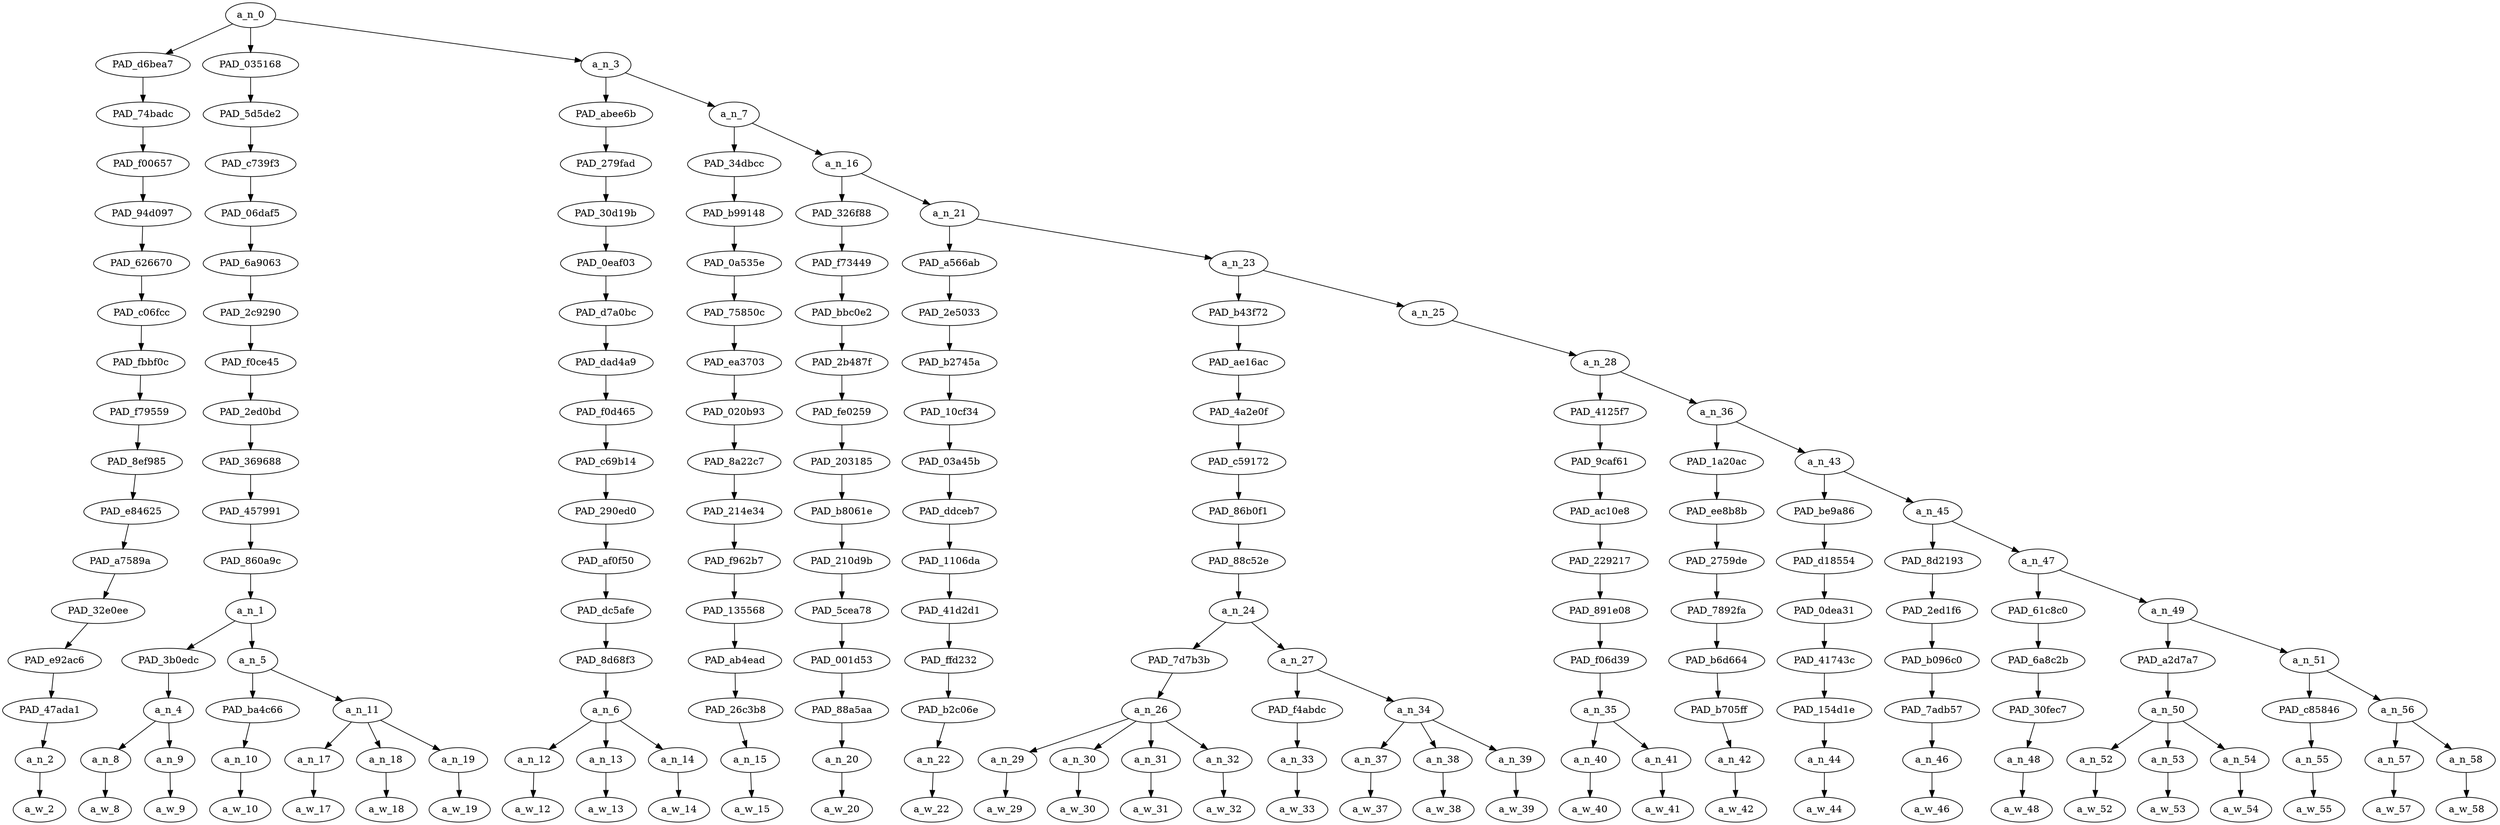 strict digraph "" {
	a_n_0	[div_dir=1,
		index=0,
		level=16,
		pos="5.865030924479167,16!",
		text_span="[0, 1, 2, 3, 4, 5, 6, 7, 8, 9, 10, 11, 12, 13, 14, 15, 16, 17, 18, 19, 20, 21, 22, 23, 24, 25, 26, 27, 28, 29, 30, 31, 32]",
		value=1.00000000];
	PAD_d6bea7	[div_dir=1,
		index=1,
		level=15,
		pos="6.0,15!",
		text_span="[6]",
		value=0.01723103];
	a_n_0 -> PAD_d6bea7;
	PAD_035168	[div_dir=-1,
		index=0,
		level=15,
		pos="1.75,15!",
		text_span="[0, 1, 2, 3, 4, 5]",
		value=0.14462244];
	a_n_0 -> PAD_035168;
	a_n_3	[div_dir=1,
		index=2,
		level=15,
		pos="9.8450927734375,15!",
		text_span="[7, 8, 9, 10, 11, 12, 13, 14, 15, 16, 17, 18, 19, 20, 21, 22, 23, 24, 25, 26, 27, 28, 29, 30, 31, 32]",
		value=0.83805972];
	a_n_0 -> a_n_3;
	PAD_74badc	[div_dir=1,
		index=1,
		level=14,
		pos="6.0,14!",
		text_span="[6]",
		value=0.01723103];
	PAD_d6bea7 -> PAD_74badc;
	PAD_f00657	[div_dir=1,
		index=1,
		level=13,
		pos="6.0,13!",
		text_span="[6]",
		value=0.01723103];
	PAD_74badc -> PAD_f00657;
	PAD_94d097	[div_dir=1,
		index=1,
		level=12,
		pos="6.0,12!",
		text_span="[6]",
		value=0.01723103];
	PAD_f00657 -> PAD_94d097;
	PAD_626670	[div_dir=1,
		index=1,
		level=11,
		pos="6.0,11!",
		text_span="[6]",
		value=0.01723103];
	PAD_94d097 -> PAD_626670;
	PAD_c06fcc	[div_dir=1,
		index=1,
		level=10,
		pos="6.0,10!",
		text_span="[6]",
		value=0.01723103];
	PAD_626670 -> PAD_c06fcc;
	PAD_fbbf0c	[div_dir=1,
		index=1,
		level=9,
		pos="6.0,9!",
		text_span="[6]",
		value=0.01723103];
	PAD_c06fcc -> PAD_fbbf0c;
	PAD_f79559	[div_dir=1,
		index=1,
		level=8,
		pos="6.0,8!",
		text_span="[6]",
		value=0.01723103];
	PAD_fbbf0c -> PAD_f79559;
	PAD_8ef985	[div_dir=1,
		index=1,
		level=7,
		pos="6.0,7!",
		text_span="[6]",
		value=0.01723103];
	PAD_f79559 -> PAD_8ef985;
	PAD_e84625	[div_dir=1,
		index=1,
		level=6,
		pos="6.0,6!",
		text_span="[6]",
		value=0.01723103];
	PAD_8ef985 -> PAD_e84625;
	PAD_a7589a	[div_dir=1,
		index=1,
		level=5,
		pos="6.0,5!",
		text_span="[6]",
		value=0.01723103];
	PAD_e84625 -> PAD_a7589a;
	PAD_32e0ee	[div_dir=1,
		index=1,
		level=4,
		pos="6.0,4!",
		text_span="[6]",
		value=0.01723103];
	PAD_a7589a -> PAD_32e0ee;
	PAD_e92ac6	[div_dir=1,
		index=2,
		level=3,
		pos="6.0,3!",
		text_span="[6]",
		value=0.01723103];
	PAD_32e0ee -> PAD_e92ac6;
	PAD_47ada1	[div_dir=1,
		index=3,
		level=2,
		pos="6.0,2!",
		text_span="[6]",
		value=0.01723103];
	PAD_e92ac6 -> PAD_47ada1;
	a_n_2	[div_dir=1,
		index=6,
		level=1,
		pos="6.0,1!",
		text_span="[6]",
		value=0.01723103];
	PAD_47ada1 -> a_n_2;
	a_w_2	[div_dir=0,
		index=6,
		level=0,
		pos="6,0!",
		text_span="[6]",
		value=but];
	a_n_2 -> a_w_2;
	PAD_5d5de2	[div_dir=-1,
		index=0,
		level=14,
		pos="1.75,14!",
		text_span="[0, 1, 2, 3, 4, 5]",
		value=0.14462244];
	PAD_035168 -> PAD_5d5de2;
	PAD_c739f3	[div_dir=-1,
		index=0,
		level=13,
		pos="1.75,13!",
		text_span="[0, 1, 2, 3, 4, 5]",
		value=0.14462244];
	PAD_5d5de2 -> PAD_c739f3;
	PAD_06daf5	[div_dir=-1,
		index=0,
		level=12,
		pos="1.75,12!",
		text_span="[0, 1, 2, 3, 4, 5]",
		value=0.14462244];
	PAD_c739f3 -> PAD_06daf5;
	PAD_6a9063	[div_dir=-1,
		index=0,
		level=11,
		pos="1.75,11!",
		text_span="[0, 1, 2, 3, 4, 5]",
		value=0.14462244];
	PAD_06daf5 -> PAD_6a9063;
	PAD_2c9290	[div_dir=-1,
		index=0,
		level=10,
		pos="1.75,10!",
		text_span="[0, 1, 2, 3, 4, 5]",
		value=0.14462244];
	PAD_6a9063 -> PAD_2c9290;
	PAD_f0ce45	[div_dir=-1,
		index=0,
		level=9,
		pos="1.75,9!",
		text_span="[0, 1, 2, 3, 4, 5]",
		value=0.14462244];
	PAD_2c9290 -> PAD_f0ce45;
	PAD_2ed0bd	[div_dir=-1,
		index=0,
		level=8,
		pos="1.75,8!",
		text_span="[0, 1, 2, 3, 4, 5]",
		value=0.14462244];
	PAD_f0ce45 -> PAD_2ed0bd;
	PAD_369688	[div_dir=-1,
		index=0,
		level=7,
		pos="1.75,7!",
		text_span="[0, 1, 2, 3, 4, 5]",
		value=0.14462244];
	PAD_2ed0bd -> PAD_369688;
	PAD_457991	[div_dir=-1,
		index=0,
		level=6,
		pos="1.75,6!",
		text_span="[0, 1, 2, 3, 4, 5]",
		value=0.14462244];
	PAD_369688 -> PAD_457991;
	PAD_860a9c	[div_dir=-1,
		index=0,
		level=5,
		pos="1.75,5!",
		text_span="[0, 1, 2, 3, 4, 5]",
		value=0.14462244];
	PAD_457991 -> PAD_860a9c;
	a_n_1	[div_dir=-1,
		index=0,
		level=4,
		pos="1.75,4!",
		text_span="[0, 1, 2, 3, 4, 5]",
		value=0.14462244];
	PAD_860a9c -> a_n_1;
	PAD_3b0edc	[div_dir=1,
		index=0,
		level=3,
		pos="0.5,3!",
		text_span="[0, 1]",
		value=0.05459454];
	a_n_1 -> PAD_3b0edc;
	a_n_5	[div_dir=-1,
		index=1,
		level=3,
		pos="3.0,3!",
		text_span="[2, 3, 4, 5]",
		value=0.08997002];
	a_n_1 -> a_n_5;
	a_n_4	[div_dir=1,
		index=0,
		level=2,
		pos="0.5,2!",
		text_span="[0, 1]",
		value=0.05459454];
	PAD_3b0edc -> a_n_4;
	a_n_8	[div_dir=-1,
		index=0,
		level=1,
		pos="0.0,1!",
		text_span="[0]",
		value=0.03121728];
	a_n_4 -> a_n_8;
	a_n_9	[div_dir=1,
		index=1,
		level=1,
		pos="1.0,1!",
		text_span="[1]",
		value=0.02336891];
	a_n_4 -> a_n_9;
	a_w_8	[div_dir=0,
		index=0,
		level=0,
		pos="0,0!",
		text_span="[0]",
		value=older];
	a_n_8 -> a_w_8;
	a_w_9	[div_dir=0,
		index=1,
		level=0,
		pos="1,0!",
		text_span="[1]",
		value=people];
	a_n_9 -> a_w_9;
	PAD_ba4c66	[div_dir=-1,
		index=1,
		level=2,
		pos="2.0,2!",
		text_span="[2]",
		value=0.02188528];
	a_n_5 -> PAD_ba4c66;
	a_n_11	[div_dir=-1,
		index=2,
		level=2,
		pos="4.0,2!",
		text_span="[3, 4, 5]",
		value=0.06800821];
	a_n_5 -> a_n_11;
	a_n_10	[div_dir=-1,
		index=2,
		level=1,
		pos="2.0,1!",
		text_span="[2]",
		value=0.02188528];
	PAD_ba4c66 -> a_n_10;
	a_w_10	[div_dir=0,
		index=2,
		level=0,
		pos="2,0!",
		text_span="[2]",
		value=experience];
	a_n_10 -> a_w_10;
	a_n_17	[div_dir=-1,
		index=3,
		level=1,
		pos="3.0,1!",
		text_span="[3]",
		value=0.02422148];
	a_n_11 -> a_n_17;
	a_n_18	[div_dir=-1,
		index=4,
		level=1,
		pos="4.0,1!",
		text_span="[4]",
		value=0.01769937];
	a_n_11 -> a_n_18;
	a_n_19	[div_dir=-1,
		index=5,
		level=1,
		pos="5.0,1!",
		text_span="[5]",
		value=0.02600678];
	a_n_11 -> a_n_19;
	a_w_17	[div_dir=0,
		index=3,
		level=0,
		pos="3,0!",
		text_span="[3]",
		value=discrimination];
	a_n_17 -> a_w_17;
	a_w_18	[div_dir=0,
		index=4,
		level=0,
		pos="4,0!",
		text_span="[4]",
		value=and];
	a_n_18 -> a_w_18;
	a_w_19	[div_dir=0,
		index=5,
		level=0,
		pos="5,0!",
		text_span="[5]",
		value=abuse];
	a_n_19 -> a_w_19;
	PAD_abee6b	[div_dir=1,
		index=2,
		level=14,
		pos="8.0,14!",
		text_span="[7, 8, 9]",
		value=0.08161185];
	a_n_3 -> PAD_abee6b;
	a_n_7	[div_dir=1,
		index=3,
		level=14,
		pos="11.690185546875,14!",
		text_span="[10, 11, 12, 13, 14, 15, 16, 17, 18, 19, 20, 21, 22, 23, 24, 25, 26, 27, 28, 29, 30, 31, 32]",
		value=0.75632681];
	a_n_3 -> a_n_7;
	PAD_279fad	[div_dir=1,
		index=2,
		level=13,
		pos="8.0,13!",
		text_span="[7, 8, 9]",
		value=0.08161185];
	PAD_abee6b -> PAD_279fad;
	PAD_30d19b	[div_dir=1,
		index=2,
		level=12,
		pos="8.0,12!",
		text_span="[7, 8, 9]",
		value=0.08161185];
	PAD_279fad -> PAD_30d19b;
	PAD_0eaf03	[div_dir=1,
		index=2,
		level=11,
		pos="8.0,11!",
		text_span="[7, 8, 9]",
		value=0.08161185];
	PAD_30d19b -> PAD_0eaf03;
	PAD_d7a0bc	[div_dir=1,
		index=2,
		level=10,
		pos="8.0,10!",
		text_span="[7, 8, 9]",
		value=0.08161185];
	PAD_0eaf03 -> PAD_d7a0bc;
	PAD_dad4a9	[div_dir=1,
		index=2,
		level=9,
		pos="8.0,9!",
		text_span="[7, 8, 9]",
		value=0.08161185];
	PAD_d7a0bc -> PAD_dad4a9;
	PAD_f0d465	[div_dir=1,
		index=2,
		level=8,
		pos="8.0,8!",
		text_span="[7, 8, 9]",
		value=0.08161185];
	PAD_dad4a9 -> PAD_f0d465;
	PAD_c69b14	[div_dir=1,
		index=2,
		level=7,
		pos="8.0,7!",
		text_span="[7, 8, 9]",
		value=0.08161185];
	PAD_f0d465 -> PAD_c69b14;
	PAD_290ed0	[div_dir=1,
		index=2,
		level=6,
		pos="8.0,6!",
		text_span="[7, 8, 9]",
		value=0.08161185];
	PAD_c69b14 -> PAD_290ed0;
	PAD_af0f50	[div_dir=1,
		index=2,
		level=5,
		pos="8.0,5!",
		text_span="[7, 8, 9]",
		value=0.08161185];
	PAD_290ed0 -> PAD_af0f50;
	PAD_dc5afe	[div_dir=1,
		index=2,
		level=4,
		pos="8.0,4!",
		text_span="[7, 8, 9]",
		value=0.08161185];
	PAD_af0f50 -> PAD_dc5afe;
	PAD_8d68f3	[div_dir=1,
		index=3,
		level=3,
		pos="8.0,3!",
		text_span="[7, 8, 9]",
		value=0.08161185];
	PAD_dc5afe -> PAD_8d68f3;
	a_n_6	[div_dir=1,
		index=4,
		level=2,
		pos="8.0,2!",
		text_span="[7, 8, 9]",
		value=0.08161185];
	PAD_8d68f3 -> a_n_6;
	a_n_12	[div_dir=-1,
		index=7,
		level=1,
		pos="7.0,1!",
		text_span="[7]",
		value=0.02589885];
	a_n_6 -> a_n_12;
	a_n_13	[div_dir=1,
		index=8,
		level=1,
		pos="8.0,1!",
		text_span="[8]",
		value=0.02144093];
	a_n_6 -> a_n_13;
	a_n_14	[div_dir=-1,
		index=9,
		level=1,
		pos="9.0,1!",
		text_span="[9]",
		value=0.03425279];
	a_n_6 -> a_n_14;
	a_w_12	[div_dir=0,
		index=7,
		level=0,
		pos="7,0!",
		text_span="[7]",
		value=older1];
	a_n_12 -> a_w_12;
	a_w_13	[div_dir=0,
		index=8,
		level=0,
		pos="8,0!",
		text_span="[8]",
		value=people1];
	a_n_13 -> a_w_13;
	a_w_14	[div_dir=0,
		index=9,
		level=0,
		pos="9,0!",
		text_span="[9]",
		value=refugees];
	a_n_14 -> a_w_14;
	PAD_34dbcc	[div_dir=-1,
		index=3,
		level=13,
		pos="10.0,13!",
		text_span="[10]",
		value=0.01606934];
	a_n_7 -> PAD_34dbcc;
	a_n_16	[div_dir=1,
		index=4,
		level=13,
		pos="13.38037109375,13!",
		text_span="[11, 12, 13, 14, 15, 16, 17, 18, 19, 20, 21, 22, 23, 24, 25, 26, 27, 28, 29, 30, 31, 32]",
		value=0.74013625];
	a_n_7 -> a_n_16;
	PAD_b99148	[div_dir=-1,
		index=3,
		level=12,
		pos="10.0,12!",
		text_span="[10]",
		value=0.01606934];
	PAD_34dbcc -> PAD_b99148;
	PAD_0a535e	[div_dir=-1,
		index=3,
		level=11,
		pos="10.0,11!",
		text_span="[10]",
		value=0.01606934];
	PAD_b99148 -> PAD_0a535e;
	PAD_75850c	[div_dir=-1,
		index=3,
		level=10,
		pos="10.0,10!",
		text_span="[10]",
		value=0.01606934];
	PAD_0a535e -> PAD_75850c;
	PAD_ea3703	[div_dir=-1,
		index=3,
		level=9,
		pos="10.0,9!",
		text_span="[10]",
		value=0.01606934];
	PAD_75850c -> PAD_ea3703;
	PAD_020b93	[div_dir=-1,
		index=3,
		level=8,
		pos="10.0,8!",
		text_span="[10]",
		value=0.01606934];
	PAD_ea3703 -> PAD_020b93;
	PAD_8a22c7	[div_dir=-1,
		index=3,
		level=7,
		pos="10.0,7!",
		text_span="[10]",
		value=0.01606934];
	PAD_020b93 -> PAD_8a22c7;
	PAD_214e34	[div_dir=-1,
		index=3,
		level=6,
		pos="10.0,6!",
		text_span="[10]",
		value=0.01606934];
	PAD_8a22c7 -> PAD_214e34;
	PAD_f962b7	[div_dir=-1,
		index=3,
		level=5,
		pos="10.0,5!",
		text_span="[10]",
		value=0.01606934];
	PAD_214e34 -> PAD_f962b7;
	PAD_135568	[div_dir=-1,
		index=3,
		level=4,
		pos="10.0,4!",
		text_span="[10]",
		value=0.01606934];
	PAD_f962b7 -> PAD_135568;
	PAD_ab4ead	[div_dir=-1,
		index=4,
		level=3,
		pos="10.0,3!",
		text_span="[10]",
		value=0.01606934];
	PAD_135568 -> PAD_ab4ead;
	PAD_26c3b8	[div_dir=-1,
		index=5,
		level=2,
		pos="10.0,2!",
		text_span="[10]",
		value=0.01606934];
	PAD_ab4ead -> PAD_26c3b8;
	a_n_15	[div_dir=-1,
		index=10,
		level=1,
		pos="10.0,1!",
		text_span="[10]",
		value=0.01606934];
	PAD_26c3b8 -> a_n_15;
	a_w_15	[div_dir=0,
		index=10,
		level=0,
		pos="10,0!",
		text_span="[10]",
		value=are];
	a_n_15 -> a_w_15;
	PAD_326f88	[div_dir=1,
		index=4,
		level=12,
		pos="11.0,12!",
		text_span="[11]",
		value=0.02141028];
	a_n_16 -> PAD_326f88;
	a_n_21	[div_dir=1,
		index=5,
		level=12,
		pos="15.7607421875,12!",
		text_span="[12, 13, 14, 15, 16, 17, 18, 19, 20, 21, 22, 23, 24, 25, 26, 27, 28, 29, 30, 31, 32]",
		value=0.71859905];
	a_n_16 -> a_n_21;
	PAD_f73449	[div_dir=1,
		index=4,
		level=11,
		pos="11.0,11!",
		text_span="[11]",
		value=0.02141028];
	PAD_326f88 -> PAD_f73449;
	PAD_bbc0e2	[div_dir=1,
		index=4,
		level=10,
		pos="11.0,10!",
		text_span="[11]",
		value=0.02141028];
	PAD_f73449 -> PAD_bbc0e2;
	PAD_2b487f	[div_dir=1,
		index=4,
		level=9,
		pos="11.0,9!",
		text_span="[11]",
		value=0.02141028];
	PAD_bbc0e2 -> PAD_2b487f;
	PAD_fe0259	[div_dir=1,
		index=4,
		level=8,
		pos="11.0,8!",
		text_span="[11]",
		value=0.02141028];
	PAD_2b487f -> PAD_fe0259;
	PAD_203185	[div_dir=1,
		index=4,
		level=7,
		pos="11.0,7!",
		text_span="[11]",
		value=0.02141028];
	PAD_fe0259 -> PAD_203185;
	PAD_b8061e	[div_dir=1,
		index=4,
		level=6,
		pos="11.0,6!",
		text_span="[11]",
		value=0.02141028];
	PAD_203185 -> PAD_b8061e;
	PAD_210d9b	[div_dir=1,
		index=4,
		level=5,
		pos="11.0,5!",
		text_span="[11]",
		value=0.02141028];
	PAD_b8061e -> PAD_210d9b;
	PAD_5cea78	[div_dir=1,
		index=4,
		level=4,
		pos="11.0,4!",
		text_span="[11]",
		value=0.02141028];
	PAD_210d9b -> PAD_5cea78;
	PAD_001d53	[div_dir=1,
		index=5,
		level=3,
		pos="11.0,3!",
		text_span="[11]",
		value=0.02141028];
	PAD_5cea78 -> PAD_001d53;
	PAD_88a5aa	[div_dir=1,
		index=6,
		level=2,
		pos="11.0,2!",
		text_span="[11]",
		value=0.02141028];
	PAD_001d53 -> PAD_88a5aa;
	a_n_20	[div_dir=1,
		index=11,
		level=1,
		pos="11.0,1!",
		text_span="[11]",
		value=0.02141028];
	PAD_88a5aa -> a_n_20;
	a_w_20	[div_dir=0,
		index=11,
		level=0,
		pos="11,0!",
		text_span="[11]",
		value=exposed];
	a_n_20 -> a_w_20;
	PAD_a566ab	[div_dir=-1,
		index=5,
		level=11,
		pos="12.0,11!",
		text_span="[12]",
		value=0.01298112];
	a_n_21 -> PAD_a566ab;
	a_n_23	[div_dir=1,
		index=6,
		level=11,
		pos="19.521484375,11!",
		text_span="[13, 14, 15, 16, 17, 18, 19, 20, 21, 22, 23, 24, 25, 26, 27, 28, 29, 30, 31, 32]",
		value=0.70548997];
	a_n_21 -> a_n_23;
	PAD_2e5033	[div_dir=-1,
		index=5,
		level=10,
		pos="12.0,10!",
		text_span="[12]",
		value=0.01298112];
	PAD_a566ab -> PAD_2e5033;
	PAD_b2745a	[div_dir=-1,
		index=5,
		level=9,
		pos="12.0,9!",
		text_span="[12]",
		value=0.01298112];
	PAD_2e5033 -> PAD_b2745a;
	PAD_10cf34	[div_dir=-1,
		index=5,
		level=8,
		pos="12.0,8!",
		text_span="[12]",
		value=0.01298112];
	PAD_b2745a -> PAD_10cf34;
	PAD_03a45b	[div_dir=-1,
		index=5,
		level=7,
		pos="12.0,7!",
		text_span="[12]",
		value=0.01298112];
	PAD_10cf34 -> PAD_03a45b;
	PAD_ddceb7	[div_dir=-1,
		index=5,
		level=6,
		pos="12.0,6!",
		text_span="[12]",
		value=0.01298112];
	PAD_03a45b -> PAD_ddceb7;
	PAD_1106da	[div_dir=-1,
		index=5,
		level=5,
		pos="12.0,5!",
		text_span="[12]",
		value=0.01298112];
	PAD_ddceb7 -> PAD_1106da;
	PAD_41d2d1	[div_dir=-1,
		index=5,
		level=4,
		pos="12.0,4!",
		text_span="[12]",
		value=0.01298112];
	PAD_1106da -> PAD_41d2d1;
	PAD_ffd232	[div_dir=-1,
		index=6,
		level=3,
		pos="12.0,3!",
		text_span="[12]",
		value=0.01298112];
	PAD_41d2d1 -> PAD_ffd232;
	PAD_b2c06e	[div_dir=-1,
		index=7,
		level=2,
		pos="12.0,2!",
		text_span="[12]",
		value=0.01298112];
	PAD_ffd232 -> PAD_b2c06e;
	a_n_22	[div_dir=-1,
		index=12,
		level=1,
		pos="12.0,1!",
		text_span="[12]",
		value=0.01298112];
	PAD_b2c06e -> a_n_22;
	a_w_22	[div_dir=0,
		index=12,
		level=0,
		pos="12,0!",
		text_span="[12]",
		value=to];
	a_n_22 -> a_w_22;
	PAD_b43f72	[div_dir=1,
		index=6,
		level=10,
		pos="16.25,10!",
		text_span="[13, 14, 15, 16, 17, 18, 19, 20]",
		value=0.36809840];
	a_n_23 -> PAD_b43f72;
	a_n_25	[div_dir=-1,
		index=7,
		level=10,
		pos="22.79296875,10!",
		text_span="[21, 22, 23, 24, 25, 26, 27, 28, 29, 30, 31, 32]",
		value=0.33725451];
	a_n_23 -> a_n_25;
	PAD_ae16ac	[div_dir=1,
		index=6,
		level=9,
		pos="16.25,9!",
		text_span="[13, 14, 15, 16, 17, 18, 19, 20]",
		value=0.36809840];
	PAD_b43f72 -> PAD_ae16ac;
	PAD_4a2e0f	[div_dir=1,
		index=6,
		level=8,
		pos="16.25,8!",
		text_span="[13, 14, 15, 16, 17, 18, 19, 20]",
		value=0.36809840];
	PAD_ae16ac -> PAD_4a2e0f;
	PAD_c59172	[div_dir=1,
		index=6,
		level=7,
		pos="16.25,7!",
		text_span="[13, 14, 15, 16, 17, 18, 19, 20]",
		value=0.36809840];
	PAD_4a2e0f -> PAD_c59172;
	PAD_86b0f1	[div_dir=1,
		index=6,
		level=6,
		pos="16.25,6!",
		text_span="[13, 14, 15, 16, 17, 18, 19, 20]",
		value=0.36809840];
	PAD_c59172 -> PAD_86b0f1;
	PAD_88c52e	[div_dir=1,
		index=6,
		level=5,
		pos="16.25,5!",
		text_span="[13, 14, 15, 16, 17, 18, 19, 20]",
		value=0.36809840];
	PAD_86b0f1 -> PAD_88c52e;
	a_n_24	[div_dir=1,
		index=6,
		level=4,
		pos="16.25,4!",
		text_span="[13, 14, 15, 16, 17, 18, 19, 20]",
		value=0.36809840];
	PAD_88c52e -> a_n_24;
	PAD_7d7b3b	[div_dir=-1,
		index=7,
		level=3,
		pos="14.5,3!",
		text_span="[13, 14, 15, 16]",
		value=0.08701587];
	a_n_24 -> PAD_7d7b3b;
	a_n_27	[div_dir=1,
		index=8,
		level=3,
		pos="18.0,3!",
		text_span="[17, 18, 19, 20]",
		value=0.28084849];
	a_n_24 -> a_n_27;
	a_n_26	[div_dir=-1,
		index=8,
		level=2,
		pos="14.5,2!",
		text_span="[13, 14, 15, 16]",
		value=0.08701587];
	PAD_7d7b3b -> a_n_26;
	a_n_29	[div_dir=1,
		index=13,
		level=1,
		pos="13.0,1!",
		text_span="[13]",
		value=0.01572423];
	a_n_26 -> a_n_29;
	a_n_30	[div_dir=1,
		index=14,
		level=1,
		pos="14.0,1!",
		text_span="[14]",
		value=0.02456738];
	a_n_26 -> a_n_30;
	a_n_31	[div_dir=1,
		index=15,
		level=1,
		pos="15.0,1!",
		text_span="[15]",
		value=0.01619528];
	a_n_26 -> a_n_31;
	a_n_32	[div_dir=-1,
		index=16,
		level=1,
		pos="16.0,1!",
		text_span="[16]",
		value=0.03051841];
	a_n_26 -> a_n_32;
	a_w_29	[div_dir=0,
		index=13,
		level=0,
		pos="13,0!",
		text_span="[13]",
		value=more];
	a_n_29 -> a_w_29;
	a_w_30	[div_dir=0,
		index=14,
		level=0,
		pos="14,0!",
		text_span="[14]",
		value=injustice];
	a_n_30 -> a_w_30;
	a_w_31	[div_dir=0,
		index=15,
		level=0,
		pos="15,0!",
		text_span="[15]",
		value=and1];
	a_n_31 -> a_w_31;
	a_w_32	[div_dir=0,
		index=16,
		level=0,
		pos="16,0!",
		text_span="[16]",
		value=abuse1];
	a_n_32 -> a_w_32;
	PAD_f4abdc	[div_dir=1,
		index=9,
		level=2,
		pos="17.0,2!",
		text_span="[17]",
		value=0.02787570];
	a_n_27 -> PAD_f4abdc;
	a_n_34	[div_dir=1,
		index=10,
		level=2,
		pos="19.0,2!",
		text_span="[18, 19, 20]",
		value=0.25266600];
	a_n_27 -> a_n_34;
	a_n_33	[div_dir=1,
		index=17,
		level=1,
		pos="17.0,1!",
		text_span="[17]",
		value=0.02787570];
	PAD_f4abdc -> a_n_33;
	a_w_33	[div_dir=0,
		index=17,
		level=0,
		pos="17,0!",
		text_span="[17]",
		value=at];
	a_n_33 -> a_w_33;
	a_n_37	[div_dir=1,
		index=18,
		level=1,
		pos="18.0,1!",
		text_span="[18]",
		value=0.14910853];
	a_n_34 -> a_n_37;
	a_n_38	[div_dir=1,
		index=19,
		level=1,
		pos="19.0,1!",
		text_span="[19]",
		value=0.06191894];
	a_n_34 -> a_n_38;
	a_n_39	[div_dir=1,
		index=20,
		level=1,
		pos="20.0,1!",
		text_span="[20]",
		value=0.04136768];
	a_n_34 -> a_n_39;
	a_w_37	[div_dir=0,
		index=18,
		level=0,
		pos="18,0!",
		text_span="[18]",
		value=nduta];
	a_n_37 -> a_w_37;
	a_w_38	[div_dir=0,
		index=19,
		level=0,
		pos="19,0!",
		text_span="[19]",
		value=refugee];
	a_n_38 -> a_w_38;
	a_w_39	[div_dir=0,
		index=20,
		level=0,
		pos="20,0!",
		text_span="[20]",
		value=camp];
	a_n_39 -> a_w_39;
	a_n_28	[div_dir=-1,
		index=7,
		level=9,
		pos="22.79296875,9!",
		text_span="[21, 22, 23, 24, 25, 26, 27, 28, 29, 30, 31, 32]",
		value=0.33721959];
	a_n_25 -> a_n_28;
	PAD_4125f7	[div_dir=1,
		index=7,
		level=8,
		pos="21.5,8!",
		text_span="[21, 22]",
		value=0.07132917];
	a_n_28 -> PAD_4125f7;
	a_n_36	[div_dir=-1,
		index=8,
		level=8,
		pos="24.0859375,8!",
		text_span="[23, 24, 25, 26, 27, 28, 29, 30, 31, 32]",
		value=0.26585551];
	a_n_28 -> a_n_36;
	PAD_9caf61	[div_dir=1,
		index=7,
		level=7,
		pos="21.5,7!",
		text_span="[21, 22]",
		value=0.07132917];
	PAD_4125f7 -> PAD_9caf61;
	PAD_ac10e8	[div_dir=1,
		index=7,
		level=6,
		pos="21.5,6!",
		text_span="[21, 22]",
		value=0.07132917];
	PAD_9caf61 -> PAD_ac10e8;
	PAD_229217	[div_dir=1,
		index=7,
		level=5,
		pos="21.5,5!",
		text_span="[21, 22]",
		value=0.07132917];
	PAD_ac10e8 -> PAD_229217;
	PAD_891e08	[div_dir=1,
		index=7,
		level=4,
		pos="21.5,4!",
		text_span="[21, 22]",
		value=0.07132917];
	PAD_229217 -> PAD_891e08;
	PAD_f06d39	[div_dir=1,
		index=9,
		level=3,
		pos="21.5,3!",
		text_span="[21, 22]",
		value=0.07132917];
	PAD_891e08 -> PAD_f06d39;
	a_n_35	[div_dir=1,
		index=11,
		level=2,
		pos="21.5,2!",
		text_span="[21, 22]",
		value=0.07132917];
	PAD_f06d39 -> a_n_35;
	a_n_40	[div_dir=-1,
		index=21,
		level=1,
		pos="21.0,1!",
		text_span="[21]",
		value=0.03594168];
	a_n_35 -> a_n_40;
	a_n_41	[div_dir=1,
		index=22,
		level=1,
		pos="22.0,1!",
		text_span="[22]",
		value=0.03536412];
	a_n_35 -> a_n_41;
	a_w_40	[div_dir=0,
		index=21,
		level=0,
		pos="21,0!",
		text_span="[21]",
		value=our];
	a_n_40 -> a_w_40;
	a_w_41	[div_dir=0,
		index=22,
		level=0,
		pos="22,0!",
		text_span="[22]",
		value=colleagues];
	a_n_41 -> a_w_41;
	PAD_1a20ac	[div_dir=1,
		index=8,
		level=7,
		pos="23.0,7!",
		text_span="[23]",
		value=0.03234106];
	a_n_36 -> PAD_1a20ac;
	a_n_43	[div_dir=-1,
		index=9,
		level=7,
		pos="25.171875,7!",
		text_span="[24, 25, 26, 27, 28, 29, 30, 31, 32]",
		value=0.23346596];
	a_n_36 -> a_n_43;
	PAD_ee8b8b	[div_dir=1,
		index=8,
		level=6,
		pos="23.0,6!",
		text_span="[23]",
		value=0.03234106];
	PAD_1a20ac -> PAD_ee8b8b;
	PAD_2759de	[div_dir=1,
		index=8,
		level=5,
		pos="23.0,5!",
		text_span="[23]",
		value=0.03234106];
	PAD_ee8b8b -> PAD_2759de;
	PAD_7892fa	[div_dir=1,
		index=8,
		level=4,
		pos="23.0,4!",
		text_span="[23]",
		value=0.03234106];
	PAD_2759de -> PAD_7892fa;
	PAD_b6d664	[div_dir=1,
		index=10,
		level=3,
		pos="23.0,3!",
		text_span="[23]",
		value=0.03234106];
	PAD_7892fa -> PAD_b6d664;
	PAD_b705ff	[div_dir=1,
		index=12,
		level=2,
		pos="23.0,2!",
		text_span="[23]",
		value=0.03234106];
	PAD_b6d664 -> PAD_b705ff;
	a_n_42	[div_dir=1,
		index=23,
		level=1,
		pos="23.0,1!",
		text_span="[23]",
		value=0.03234106];
	PAD_b705ff -> a_n_42;
	a_w_42	[div_dir=0,
		index=23,
		level=0,
		pos="23,0!",
		text_span="[23]",
		value=celebrated];
	a_n_42 -> a_w_42;
	PAD_be9a86	[div_dir=1,
		index=9,
		level=6,
		pos="24.0,6!",
		text_span="[24]",
		value=0.01753432];
	a_n_43 -> PAD_be9a86;
	a_n_45	[div_dir=-1,
		index=10,
		level=6,
		pos="26.34375,6!",
		text_span="[25, 26, 27, 28, 29, 30, 31, 32]",
		value=0.21585491];
	a_n_43 -> a_n_45;
	PAD_d18554	[div_dir=1,
		index=9,
		level=5,
		pos="24.0,5!",
		text_span="[24]",
		value=0.01753432];
	PAD_be9a86 -> PAD_d18554;
	PAD_0dea31	[div_dir=1,
		index=9,
		level=4,
		pos="24.0,4!",
		text_span="[24]",
		value=0.01753432];
	PAD_d18554 -> PAD_0dea31;
	PAD_41743c	[div_dir=1,
		index=11,
		level=3,
		pos="24.0,3!",
		text_span="[24]",
		value=0.01753432];
	PAD_0dea31 -> PAD_41743c;
	PAD_154d1e	[div_dir=1,
		index=13,
		level=2,
		pos="24.0,2!",
		text_span="[24]",
		value=0.01753432];
	PAD_41743c -> PAD_154d1e;
	a_n_44	[div_dir=1,
		index=24,
		level=1,
		pos="24.0,1!",
		text_span="[24]",
		value=0.01753432];
	PAD_154d1e -> a_n_44;
	a_w_44	[div_dir=0,
		index=24,
		level=0,
		pos="24,0!",
		text_span="[24]",
		value=with];
	a_n_44 -> a_w_44;
	PAD_8d2193	[div_dir=1,
		index=10,
		level=5,
		pos="25.0,5!",
		text_span="[25]",
		value=0.02083601];
	a_n_45 -> PAD_8d2193;
	a_n_47	[div_dir=-1,
		index=11,
		level=5,
		pos="27.6875,5!",
		text_span="[26, 27, 28, 29, 30, 31, 32]",
		value=0.19493713];
	a_n_45 -> a_n_47;
	PAD_2ed1f6	[div_dir=1,
		index=10,
		level=4,
		pos="25.0,4!",
		text_span="[25]",
		value=0.02083601];
	PAD_8d2193 -> PAD_2ed1f6;
	PAD_b096c0	[div_dir=1,
		index=12,
		level=3,
		pos="25.0,3!",
		text_span="[25]",
		value=0.02083601];
	PAD_2ed1f6 -> PAD_b096c0;
	PAD_7adb57	[div_dir=1,
		index=14,
		level=2,
		pos="25.0,2!",
		text_span="[25]",
		value=0.02083601];
	PAD_b096c0 -> PAD_7adb57;
	a_n_46	[div_dir=1,
		index=25,
		level=1,
		pos="25.0,1!",
		text_span="[25]",
		value=0.02083601];
	PAD_7adb57 -> a_n_46;
	a_w_46	[div_dir=0,
		index=25,
		level=0,
		pos="25,0!",
		text_span="[25]",
		value=people2];
	a_n_46 -> a_w_46;
	PAD_61c8c0	[div_dir=-1,
		index=11,
		level=4,
		pos="26.0,4!",
		text_span="[26]",
		value=0.01572246];
	a_n_47 -> PAD_61c8c0;
	a_n_49	[div_dir=-1,
		index=12,
		level=4,
		pos="29.375,4!",
		text_span="[27, 28, 29, 30, 31, 32]",
		value=0.17910826];
	a_n_47 -> a_n_49;
	PAD_6a8c2b	[div_dir=-1,
		index=13,
		level=3,
		pos="26.0,3!",
		text_span="[26]",
		value=0.01572246];
	PAD_61c8c0 -> PAD_6a8c2b;
	PAD_30fec7	[div_dir=-1,
		index=15,
		level=2,
		pos="26.0,2!",
		text_span="[26]",
		value=0.01572246];
	PAD_6a8c2b -> PAD_30fec7;
	a_n_48	[div_dir=-1,
		index=26,
		level=1,
		pos="26.0,1!",
		text_span="[26]",
		value=0.01572246];
	PAD_30fec7 -> a_n_48;
	a_w_48	[div_dir=0,
		index=26,
		level=0,
		pos="26,0!",
		text_span="[26]",
		value=with1];
	a_n_48 -> a_w_48;
	PAD_a2d7a7	[div_dir=-1,
		index=14,
		level=3,
		pos="28.0,3!",
		text_span="[27, 28, 29]",
		value=0.05915292];
	a_n_49 -> PAD_a2d7a7;
	a_n_51	[div_dir=-1,
		index=15,
		level=3,
		pos="30.75,3!",
		text_span="[30, 31, 32]",
		value=0.11984586];
	a_n_49 -> a_n_51;
	a_n_50	[div_dir=-1,
		index=16,
		level=2,
		pos="28.0,2!",
		text_span="[27, 28, 29]",
		value=0.05915292];
	PAD_a2d7a7 -> a_n_50;
	a_n_52	[div_dir=1,
		index=27,
		level=1,
		pos="27.0,1!",
		text_span="[27]",
		value=0.01604073];
	a_n_50 -> a_n_52;
	a_n_53	[div_dir=-1,
		index=28,
		level=1,
		pos="28.0,1!",
		text_span="[28]",
		value=0.02202303];
	a_n_50 -> a_n_53;
	a_n_54	[div_dir=1,
		index=29,
		level=1,
		pos="29.0,1!",
		text_span="[29]",
		value=0.02107437];
	a_n_50 -> a_n_54;
	a_w_52	[div_dir=0,
		index=27,
		level=0,
		pos="27,0!",
		text_span="[27]",
		value=specific];
	a_n_52 -> a_w_52;
	a_w_53	[div_dir=0,
		index=28,
		level=0,
		pos="28,0!",
		text_span="[28]",
		value=needs];
	a_n_53 -> a_w_53;
	a_w_54	[div_dir=0,
		index=29,
		level=0,
		pos="29,0!",
		text_span="[29]",
		value="<user>"];
	a_n_54 -> a_w_54;
	PAD_c85846	[div_dir=-1,
		index=17,
		level=2,
		pos="30.0,2!",
		text_span="[30]",
		value=0.03173773];
	a_n_51 -> PAD_c85846;
	a_n_56	[div_dir=-1,
		index=18,
		level=2,
		pos="31.5,2!",
		text_span="[31, 32]",
		value=0.08798076];
	a_n_51 -> a_n_56;
	a_n_55	[div_dir=-1,
		index=30,
		level=1,
		pos="30.0,1!",
		text_span="[30]",
		value=0.03173773];
	PAD_c85846 -> a_n_55;
	a_w_55	[div_dir=0,
		index=30,
		level=0,
		pos="30,0!",
		text_span="[30]",
		value=expose];
	a_n_55 -> a_w_55;
	a_n_57	[div_dir=-1,
		index=31,
		level=1,
		pos="31.0,1!",
		text_span="[31]",
		value=0.06476140];
	a_n_56 -> a_n_57;
	a_n_58	[div_dir=-1,
		index=32,
		level=1,
		pos="32.0,1!",
		text_span="[32]",
		value=0.02317636];
	a_n_56 -> a_n_58;
	a_w_57	[div_dir=0,
		index=31,
		level=0,
		pos="31,0!",
		text_span="[31]",
		value=ageism];
	a_n_57 -> a_w_57;
	a_w_58	[div_dir=0,
		index=32,
		level=0,
		pos="32,0!",
		text_span="[32]",
		value="<user>1"];
	a_n_58 -> a_w_58;
}
